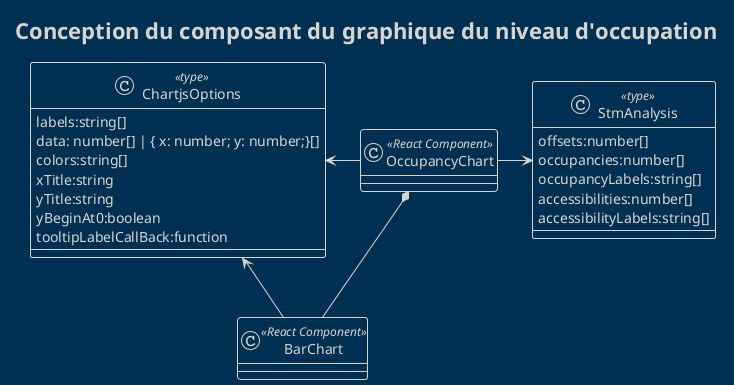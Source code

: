 @startuml occupancy-design

title Conception du composant du graphique du niveau d'occupation
skinparam classAttributeIconSize 0
!theme blueprint

class OccupancyChart<<React Component>>{
}

class BarChart<<React Component>>{
}

class StmAnalysis<<type>> {
    offsets:number[]
    occupancies:number[]
    occupancyLabels:string[]
    accessibilities:number[]
    accessibilityLabels:string[]
}

class ChartjsOptions<<type>> {
    labels:string[]
    data: number[] | { x: number; y: number;}[]
    colors:string[]
    xTitle:string
    yTitle:string
    yBeginAt0:boolean
    tooltipLabelCallBack:function
}

OccupancyChart *-- BarChart
OccupancyChart -right-> StmAnalysis
OccupancyChart -left-> ChartjsOptions
BarChart --> ChartjsOptions

@enduml